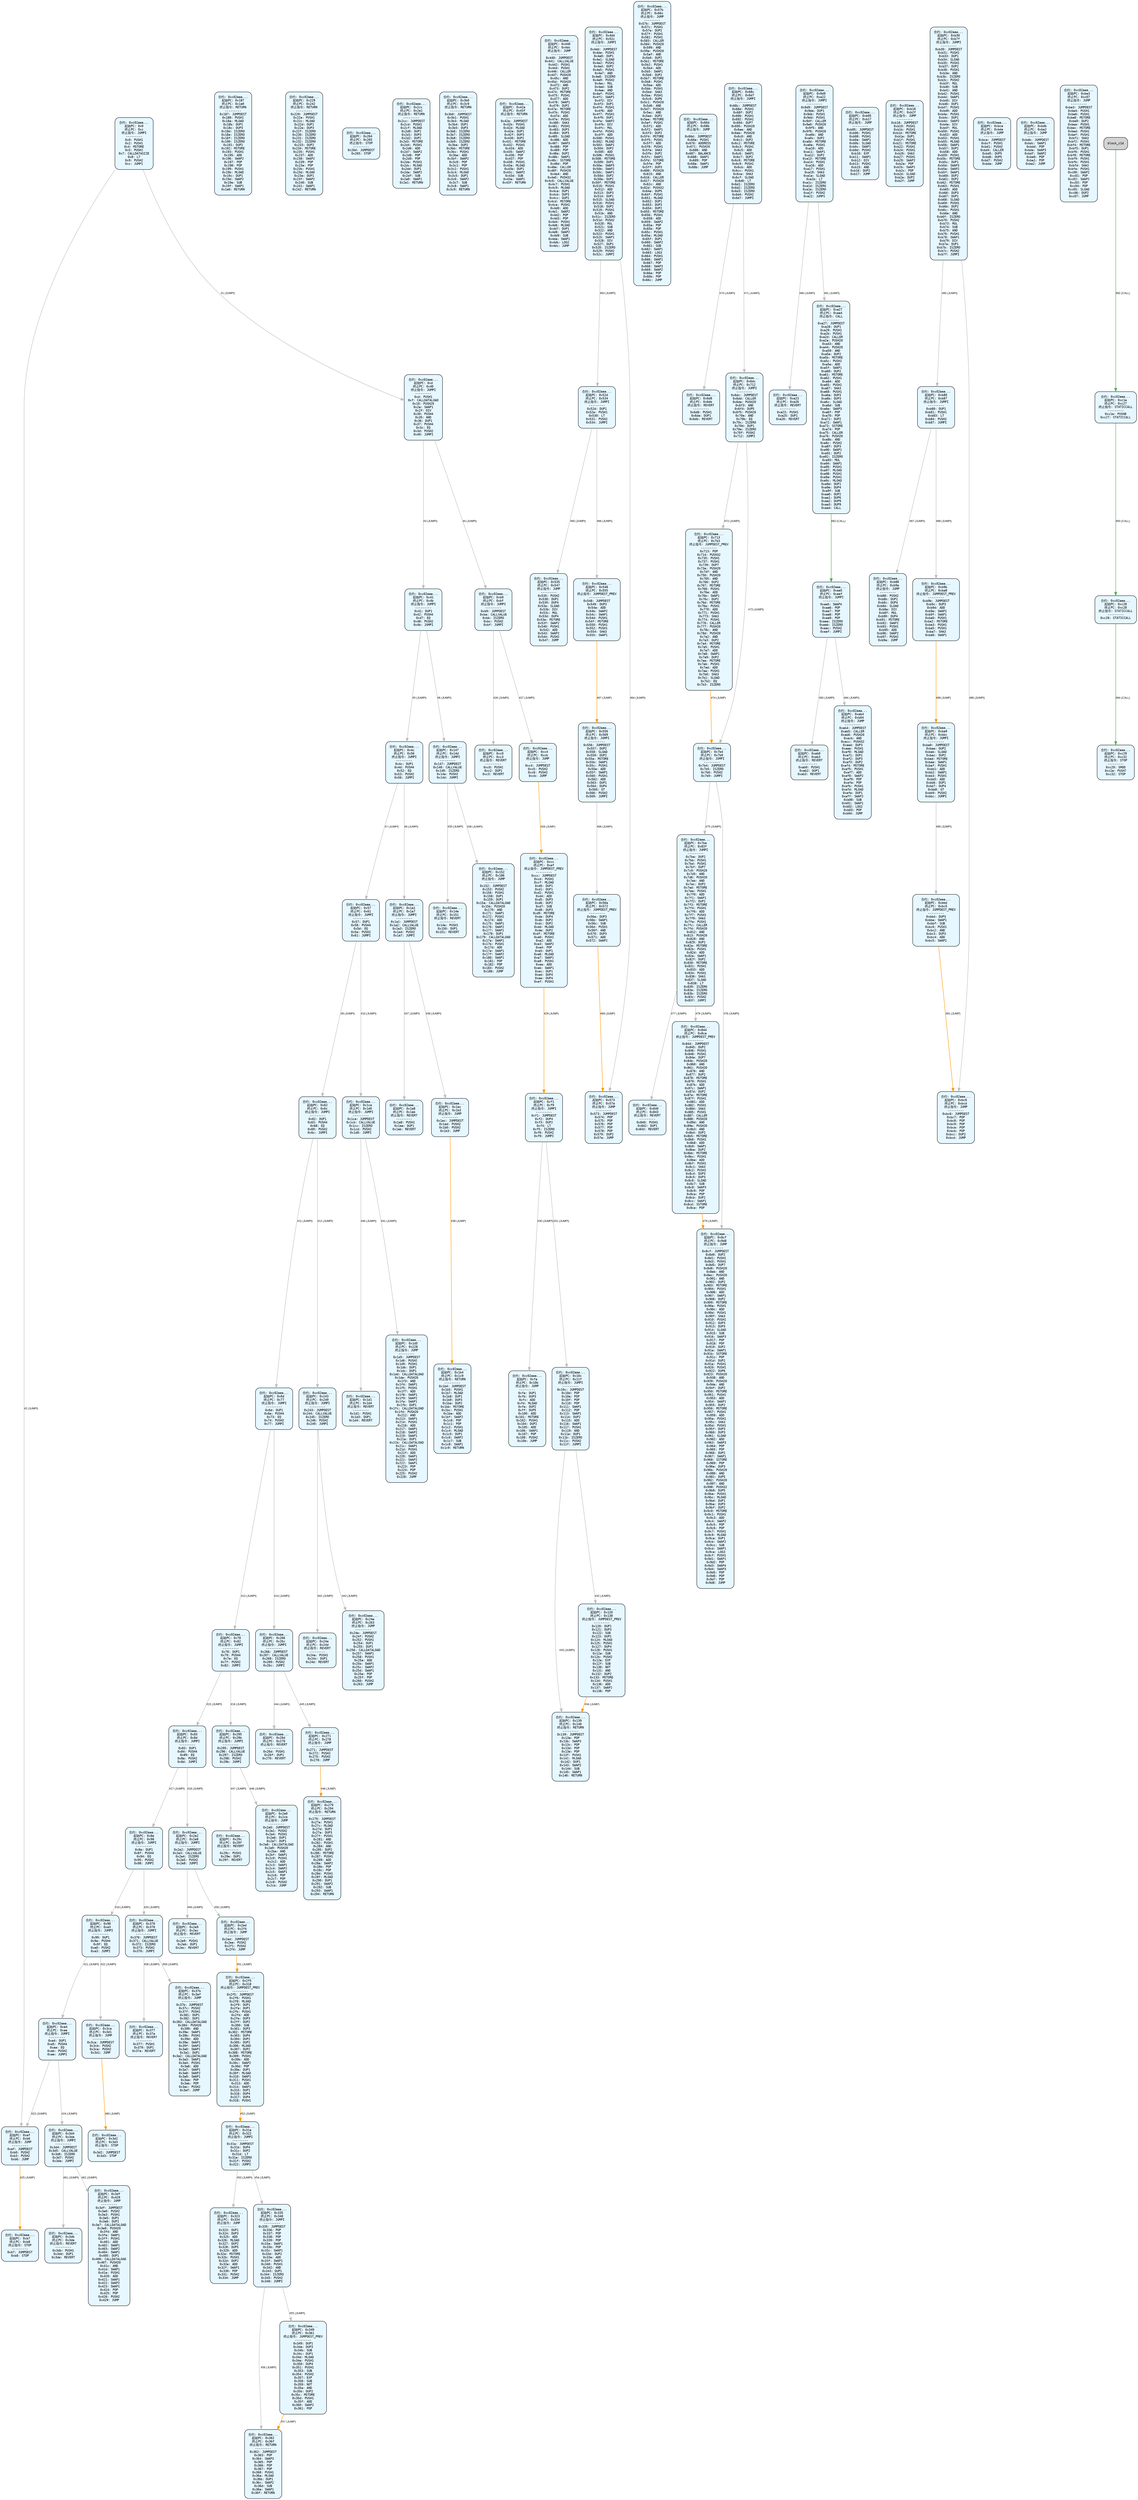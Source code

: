 digraph Static_Complete_CFG {
    rankdir=TB;
    node [shape=box, style="filled, rounded", fontname="Monospace", fontsize=9, margin=0.15];
    edge [fontname="Arial", fontsize=8, penwidth=1.2];
    "block_0" [label="合约: 0xc02aaa...
起始PC: 0x0
终止PC: 0xc
终止指令: JUMPI
---------
0x0: PUSH1
0x2: PUSH1
0x4: MSTORE
0x5: PUSH1
0x7: CALLDATASIZE
0x8: LT
0x9: PUSH2
0xc: JUMPI", fillcolor="#e6f7ff"];
    "block_d" [label="合约: 0xc02aaa...
起始PC: 0xd
终止PC: 0x40
终止指令: JUMPI
---------
0xd: PUSH1
0xf: CALLDATALOAD
0x10: PUSH29
0x2e: SWAP1
0x2f: DIV
0x30: PUSH4
0x35: AND
0x36: DUP1
0x37: PUSH4
0x3c: EQ
0x3d: PUSH2
0x40: JUMPI", fillcolor="#e6f7ff"];
    "block_41" [label="合约: 0xc02aaa...
起始PC: 0x41
终止PC: 0x4b
终止指令: JUMPI
---------
0x41: DUP1
0x42: PUSH4
0x47: EQ
0x48: PUSH2
0x4b: JUMPI", fillcolor="#e6f7ff"];
    "block_4c" [label="合约: 0xc02aaa...
起始PC: 0x4c
终止PC: 0x56
终止指令: JUMPI
---------
0x4c: DUP1
0x4d: PUSH4
0x52: EQ
0x53: PUSH2
0x56: JUMPI", fillcolor="#e6f7ff"];
    "block_57" [label="合约: 0xc02aaa...
起始PC: 0x57
终止PC: 0x61
终止指令: JUMPI
---------
0x57: DUP1
0x58: PUSH4
0x5d: EQ
0x5e: PUSH2
0x61: JUMPI", fillcolor="#e6f7ff"];
    "block_62" [label="合约: 0xc02aaa...
起始PC: 0x62
终止PC: 0x6c
终止指令: JUMPI
---------
0x62: DUP1
0x63: PUSH4
0x68: EQ
0x69: PUSH2
0x6c: JUMPI", fillcolor="#e6f7ff"];
    "block_6d" [label="合约: 0xc02aaa...
起始PC: 0x6d
终止PC: 0x77
终止指令: JUMPI
---------
0x6d: DUP1
0x6e: PUSH4
0x73: EQ
0x74: PUSH2
0x77: JUMPI", fillcolor="#e6f7ff"];
    "block_78" [label="合约: 0xc02aaa...
起始PC: 0x78
终止PC: 0x82
终止指令: JUMPI
---------
0x78: DUP1
0x79: PUSH4
0x7e: EQ
0x7f: PUSH2
0x82: JUMPI", fillcolor="#e6f7ff"];
    "block_83" [label="合约: 0xc02aaa...
起始PC: 0x83
终止PC: 0x8d
终止指令: JUMPI
---------
0x83: DUP1
0x84: PUSH4
0x89: EQ
0x8a: PUSH2
0x8d: JUMPI", fillcolor="#e6f7ff"];
    "block_8e" [label="合约: 0xc02aaa...
起始PC: 0x8e
终止PC: 0x98
终止指令: JUMPI
---------
0x8e: DUP1
0x8f: PUSH4
0x94: EQ
0x95: PUSH2
0x98: JUMPI", fillcolor="#e6f7ff"];
    "block_99" [label="合约: 0xc02aaa...
起始PC: 0x99
终止PC: 0xa3
终止指令: JUMPI
---------
0x99: DUP1
0x9a: PUSH4
0x9f: EQ
0xa0: PUSH2
0xa3: JUMPI", fillcolor="#e6f7ff"];
    "block_a4" [label="合约: 0xc02aaa...
起始PC: 0xa4
终止PC: 0xae
终止指令: JUMPI
---------
0xa4: DUP1
0xa5: PUSH4
0xaa: EQ
0xab: PUSH2
0xae: JUMPI", fillcolor="#e6f7ff"];
    "block_af" [label="合约: 0xc02aaa...
起始PC: 0xaf
终止PC: 0xb6
终止指令: JUMP
---------
0xaf: JUMPDEST
0xb0: PUSH2
0xb3: PUSH2
0xb6: JUMP", fillcolor="#e6f7ff"];
    "block_b7" [label="合约: 0xc02aaa...
起始PC: 0xb7
终止PC: 0xb8
终止指令: STOP
---------
0xb7: JUMPDEST
0xb8: STOP", fillcolor="#e6f7ff"];
    "block_b9" [label="合约: 0xc02aaa...
起始PC: 0xb9
终止PC: 0xbf
终止指令: JUMPI
---------
0xb9: JUMPDEST
0xba: CALLVALUE
0xbb: ISZERO
0xbc: PUSH2
0xbf: JUMPI", fillcolor="#e6f7ff"];
    "block_c0" [label="合约: 0xc02aaa...
起始PC: 0xc0
终止PC: 0xc3
终止指令: REVERT
---------
0xc0: PUSH1
0xc2: DUP1
0xc3: REVERT", fillcolor="#e6f7ff"];
    "block_c4" [label="合约: 0xc02aaa...
起始PC: 0xc4
终止PC: 0xcb
终止指令: JUMP
---------
0xc4: JUMPDEST
0xc5: PUSH2
0xc8: PUSH2
0xcb: JUMP", fillcolor="#e6f7ff"];
    "block_cc" [label="合约: 0xc02aaa...
起始PC: 0xcc
终止PC: 0xef
终止指令: JUMPDEST_PREV
---------
0xcc: JUMPDEST
0xcd: PUSH1
0xcf: MLOAD
0xd0: DUP1
0xd1: DUP1
0xd2: PUSH1
0xd4: ADD
0xd5: DUP3
0xd6: DUP2
0xd7: SUB
0xd8: DUP3
0xd9: MSTORE
0xda: DUP4
0xdb: DUP2
0xdc: DUP2
0xdd: MLOAD
0xde: DUP2
0xdf: MSTORE
0xe0: PUSH1
0xe2: ADD
0xe3: SWAP2
0xe4: POP
0xe5: DUP1
0xe6: MLOAD
0xe7: SWAP1
0xe8: PUSH1
0xea: ADD
0xeb: SWAP1
0xec: DUP1
0xed: DUP4
0xee: DUP4
0xef: PUSH1", fillcolor="#e6f7ff"];
    "block_f1" [label="合约: 0xc02aaa...
起始PC: 0xf1
终止PC: 0xf9
终止指令: JUMPI
---------
0xf1: JUMPDEST
0xf2: DUP4
0xf3: DUP2
0xf4: LT
0xf5: ISZERO
0xf6: PUSH2
0xf9: JUMPI", fillcolor="#e6f7ff"];
    "block_fa" [label="合约: 0xc02aaa...
起始PC: 0xfa
终止PC: 0x10b
终止指令: JUMP
---------
0xfa: DUP1
0xfb: DUP3
0xfc: ADD
0xfd: MLOAD
0xfe: DUP2
0xff: DUP5
0x100: ADD
0x101: MSTORE
0x102: PUSH1
0x104: DUP2
0x105: ADD
0x106: SWAP1
0x107: POP
0x108: PUSH2
0x10b: JUMP", fillcolor="#e6f7ff"];
    "block_10c" [label="合约: 0xc02aaa...
起始PC: 0x10c
终止PC: 0x11f
终止指令: JUMPI
---------
0x10c: JUMPDEST
0x10d: POP
0x10e: POP
0x10f: POP
0x110: POP
0x111: SWAP1
0x112: POP
0x113: SWAP1
0x114: DUP2
0x115: ADD
0x116: SWAP1
0x117: PUSH1
0x119: AND
0x11a: DUP1
0x11b: ISZERO
0x11c: PUSH2
0x11f: JUMPI", fillcolor="#e6f7ff"];
    "block_120" [label="合约: 0xc02aaa...
起始PC: 0x120
终止PC: 0x138
终止指令: JUMPDEST_PREV
---------
0x120: DUP1
0x121: DUP3
0x122: SUB
0x123: DUP1
0x124: MLOAD
0x125: PUSH1
0x127: DUP4
0x128: PUSH1
0x12a: SUB
0x12b: PUSH2
0x12e: EXP
0x12f: SUB
0x130: NOT
0x131: AND
0x132: DUP2
0x133: MSTORE
0x134: PUSH1
0x136: ADD
0x137: SWAP2
0x138: POP", fillcolor="#e6f7ff"];
    "block_139" [label="合约: 0xc02aaa...
起始PC: 0x139
终止PC: 0x146
终止指令: RETURN
---------
0x139: JUMPDEST
0x13a: POP
0x13b: SWAP3
0x13c: POP
0x13d: POP
0x13e: POP
0x13f: PUSH1
0x141: MLOAD
0x142: DUP1
0x143: SWAP2
0x144: SUB
0x145: SWAP1
0x146: RETURN", fillcolor="#e6f7ff"];
    "block_147" [label="合约: 0xc02aaa...
起始PC: 0x147
终止PC: 0x14d
终止指令: JUMPI
---------
0x147: JUMPDEST
0x148: CALLVALUE
0x149: ISZERO
0x14a: PUSH2
0x14d: JUMPI", fillcolor="#e6f7ff"];
    "block_14e" [label="合约: 0xc02aaa...
起始PC: 0x14e
终止PC: 0x151
终止指令: REVERT
---------
0x14e: PUSH1
0x150: DUP1
0x151: REVERT", fillcolor="#e6f7ff"];
    "block_152" [label="合约: 0xc02aaa...
起始PC: 0x152
终止PC: 0x186
终止指令: JUMP
---------
0x152: JUMPDEST
0x153: PUSH2
0x156: PUSH1
0x158: DUP1
0x159: DUP1
0x15a: CALLDATALOAD
0x15b: PUSH20
0x170: AND
0x171: SWAP1
0x172: PUSH1
0x174: ADD
0x175: SWAP1
0x176: SWAP2
0x177: SWAP1
0x178: DUP1
0x179: CALLDATALOAD
0x17a: SWAP1
0x17b: PUSH1
0x17d: ADD
0x17e: SWAP1
0x17f: SWAP2
0x180: SWAP1
0x181: POP
0x182: POP
0x183: PUSH2
0x186: JUMP", fillcolor="#e6f7ff"];
    "block_187" [label="合约: 0xc02aaa...
起始PC: 0x187
终止PC: 0x1a0
终止指令: RETURN
---------
0x187: JUMPDEST
0x188: PUSH1
0x18a: MLOAD
0x18b: DUP1
0x18c: DUP3
0x18d: ISZERO
0x18e: ISZERO
0x18f: ISZERO
0x190: ISZERO
0x191: DUP2
0x192: MSTORE
0x193: PUSH1
0x195: ADD
0x196: SWAP2
0x197: POP
0x198: POP
0x199: PUSH1
0x19b: MLOAD
0x19c: DUP1
0x19d: SWAP2
0x19e: SUB
0x19f: SWAP1
0x1a0: RETURN", fillcolor="#e6f7ff"];
    "block_1a1" [label="合约: 0xc02aaa...
起始PC: 0x1a1
终止PC: 0x1a7
终止指令: JUMPI
---------
0x1a1: JUMPDEST
0x1a2: CALLVALUE
0x1a3: ISZERO
0x1a4: PUSH2
0x1a7: JUMPI", fillcolor="#e6f7ff"];
    "block_1a8" [label="合约: 0xc02aaa...
起始PC: 0x1a8
终止PC: 0x1ab
终止指令: REVERT
---------
0x1a8: PUSH1
0x1aa: DUP1
0x1ab: REVERT", fillcolor="#e6f7ff"];
    "block_1ac" [label="合约: 0xc02aaa...
起始PC: 0x1ac
终止PC: 0x1b3
终止指令: JUMP
---------
0x1ac: JUMPDEST
0x1ad: PUSH2
0x1b0: PUSH2
0x1b3: JUMP", fillcolor="#e6f7ff"];
    "block_1b4" [label="合约: 0xc02aaa...
起始PC: 0x1b4
终止PC: 0x1c9
终止指令: RETURN
---------
0x1b4: JUMPDEST
0x1b5: PUSH1
0x1b7: MLOAD
0x1b8: DUP1
0x1b9: DUP3
0x1ba: DUP2
0x1bb: MSTORE
0x1bc: PUSH1
0x1be: ADD
0x1bf: SWAP2
0x1c0: POP
0x1c1: POP
0x1c2: PUSH1
0x1c4: MLOAD
0x1c5: DUP1
0x1c6: SWAP2
0x1c7: SUB
0x1c8: SWAP1
0x1c9: RETURN", fillcolor="#e6f7ff"];
    "block_1ca" [label="合约: 0xc02aaa...
起始PC: 0x1ca
终止PC: 0x1d0
终止指令: JUMPI
---------
0x1ca: JUMPDEST
0x1cb: CALLVALUE
0x1cc: ISZERO
0x1cd: PUSH2
0x1d0: JUMPI", fillcolor="#e6f7ff"];
    "block_1d1" [label="合约: 0xc02aaa...
起始PC: 0x1d1
终止PC: 0x1d4
终止指令: REVERT
---------
0x1d1: PUSH1
0x1d3: DUP1
0x1d4: REVERT", fillcolor="#e6f7ff"];
    "block_1d5" [label="合约: 0xc02aaa...
起始PC: 0x1d5
终止PC: 0x228
终止指令: JUMP
---------
0x1d5: JUMPDEST
0x1d6: PUSH2
0x1d9: PUSH1
0x1db: DUP1
0x1dc: DUP1
0x1dd: CALLDATALOAD
0x1de: PUSH20
0x1f3: AND
0x1f4: SWAP1
0x1f5: PUSH1
0x1f7: ADD
0x1f8: SWAP1
0x1f9: SWAP2
0x1fa: SWAP1
0x1fb: DUP1
0x1fc: CALLDATALOAD
0x1fd: PUSH20
0x212: AND
0x213: SWAP1
0x214: PUSH1
0x216: ADD
0x217: SWAP1
0x218: SWAP2
0x219: SWAP1
0x21a: DUP1
0x21b: CALLDATALOAD
0x21c: SWAP1
0x21d: PUSH1
0x21f: ADD
0x220: SWAP1
0x221: SWAP2
0x222: SWAP1
0x223: POP
0x224: POP
0x225: PUSH2
0x228: JUMP", fillcolor="#e6f7ff"];
    "block_229" [label="合约: 0xc02aaa...
起始PC: 0x229
终止PC: 0x242
终止指令: RETURN
---------
0x229: JUMPDEST
0x22a: PUSH1
0x22c: MLOAD
0x22d: DUP1
0x22e: DUP3
0x22f: ISZERO
0x230: ISZERO
0x231: ISZERO
0x232: ISZERO
0x233: DUP2
0x234: MSTORE
0x235: PUSH1
0x237: ADD
0x238: SWAP2
0x239: POP
0x23a: POP
0x23b: PUSH1
0x23d: MLOAD
0x23e: DUP1
0x23f: SWAP2
0x240: SUB
0x241: SWAP1
0x242: RETURN", fillcolor="#e6f7ff"];
    "block_243" [label="合约: 0xc02aaa...
起始PC: 0x243
终止PC: 0x249
终止指令: JUMPI
---------
0x243: JUMPDEST
0x244: CALLVALUE
0x245: ISZERO
0x246: PUSH2
0x249: JUMPI", fillcolor="#e6f7ff"];
    "block_24a" [label="合约: 0xc02aaa...
起始PC: 0x24a
终止PC: 0x24d
终止指令: REVERT
---------
0x24a: PUSH1
0x24c: DUP1
0x24d: REVERT", fillcolor="#e6f7ff"];
    "block_24e" [label="合约: 0xc02aaa...
起始PC: 0x24e
终止PC: 0x263
终止指令: JUMP
---------
0x24e: JUMPDEST
0x24f: PUSH2
0x252: PUSH1
0x254: DUP1
0x255: DUP1
0x256: CALLDATALOAD
0x257: SWAP1
0x258: PUSH1
0x25a: ADD
0x25b: SWAP1
0x25c: SWAP2
0x25d: SWAP1
0x25e: POP
0x25f: POP
0x260: PUSH2
0x263: JUMP", fillcolor="#e6f7ff"];
    "block_264" [label="合约: 0xc02aaa...
起始PC: 0x264
终止PC: 0x265
终止指令: STOP
---------
0x264: JUMPDEST
0x265: STOP", fillcolor="#e6f7ff"];
    "block_266" [label="合约: 0xc02aaa...
起始PC: 0x266
终止PC: 0x26c
终止指令: JUMPI
---------
0x266: JUMPDEST
0x267: CALLVALUE
0x268: ISZERO
0x269: PUSH2
0x26c: JUMPI", fillcolor="#e6f7ff"];
    "block_26d" [label="合约: 0xc02aaa...
起始PC: 0x26d
终止PC: 0x270
终止指令: REVERT
---------
0x26d: PUSH1
0x26f: DUP1
0x270: REVERT", fillcolor="#e6f7ff"];
    "block_271" [label="合约: 0xc02aaa...
起始PC: 0x271
终止PC: 0x278
终止指令: JUMP
---------
0x271: JUMPDEST
0x272: PUSH2
0x275: PUSH2
0x278: JUMP", fillcolor="#e6f7ff"];
    "block_279" [label="合约: 0xc02aaa...
起始PC: 0x279
终止PC: 0x294
终止指令: RETURN
---------
0x279: JUMPDEST
0x27a: PUSH1
0x27c: MLOAD
0x27d: DUP1
0x27e: DUP3
0x27f: PUSH1
0x281: AND
0x282: PUSH1
0x284: AND
0x285: DUP2
0x286: MSTORE
0x287: PUSH1
0x289: ADD
0x28a: SWAP2
0x28b: POP
0x28c: POP
0x28d: PUSH1
0x28f: MLOAD
0x290: DUP1
0x291: SWAP2
0x292: SUB
0x293: SWAP1
0x294: RETURN", fillcolor="#e6f7ff"];
    "block_295" [label="合约: 0xc02aaa...
起始PC: 0x295
终止PC: 0x29b
终止指令: JUMPI
---------
0x295: JUMPDEST
0x296: CALLVALUE
0x297: ISZERO
0x298: PUSH2
0x29b: JUMPI", fillcolor="#e6f7ff"];
    "block_29c" [label="合约: 0xc02aaa...
起始PC: 0x29c
终止PC: 0x29f
终止指令: REVERT
---------
0x29c: PUSH1
0x29e: DUP1
0x29f: REVERT", fillcolor="#e6f7ff"];
    "block_2a0" [label="合约: 0xc02aaa...
起始PC: 0x2a0
终止PC: 0x2cb
终止指令: JUMP
---------
0x2a0: JUMPDEST
0x2a1: PUSH2
0x2a4: PUSH1
0x2a6: DUP1
0x2a7: DUP1
0x2a8: CALLDATALOAD
0x2a9: PUSH20
0x2be: AND
0x2bf: SWAP1
0x2c0: PUSH1
0x2c2: ADD
0x2c3: SWAP1
0x2c4: SWAP2
0x2c5: SWAP1
0x2c6: POP
0x2c7: POP
0x2c8: PUSH2
0x2cb: JUMP", fillcolor="#e6f7ff"];
    "block_2cc" [label="合约: 0xc02aaa...
起始PC: 0x2cc
终止PC: 0x2e1
终止指令: RETURN
---------
0x2cc: JUMPDEST
0x2cd: PUSH1
0x2cf: MLOAD
0x2d0: DUP1
0x2d1: DUP3
0x2d2: DUP2
0x2d3: MSTORE
0x2d4: PUSH1
0x2d6: ADD
0x2d7: SWAP2
0x2d8: POP
0x2d9: POP
0x2da: PUSH1
0x2dc: MLOAD
0x2dd: DUP1
0x2de: SWAP2
0x2df: SUB
0x2e0: SWAP1
0x2e1: RETURN", fillcolor="#e6f7ff"];
    "block_2e2" [label="合约: 0xc02aaa...
起始PC: 0x2e2
终止PC: 0x2e8
终止指令: JUMPI
---------
0x2e2: JUMPDEST
0x2e3: CALLVALUE
0x2e4: ISZERO
0x2e5: PUSH2
0x2e8: JUMPI", fillcolor="#e6f7ff"];
    "block_2e9" [label="合约: 0xc02aaa...
起始PC: 0x2e9
终止PC: 0x2ec
终止指令: REVERT
---------
0x2e9: PUSH1
0x2eb: DUP1
0x2ec: REVERT", fillcolor="#e6f7ff"];
    "block_2ed" [label="合约: 0xc02aaa...
起始PC: 0x2ed
终止PC: 0x2f4
终止指令: JUMP
---------
0x2ed: JUMPDEST
0x2ee: PUSH2
0x2f1: PUSH2
0x2f4: JUMP", fillcolor="#e6f7ff"];
    "block_2f5" [label="合约: 0xc02aaa...
起始PC: 0x2f5
终止PC: 0x318
终止指令: JUMPDEST_PREV
---------
0x2f5: JUMPDEST
0x2f6: PUSH1
0x2f8: MLOAD
0x2f9: DUP1
0x2fa: DUP1
0x2fb: PUSH1
0x2fd: ADD
0x2fe: DUP3
0x2ff: DUP2
0x300: SUB
0x301: DUP3
0x302: MSTORE
0x303: DUP4
0x304: DUP2
0x305: DUP2
0x306: MLOAD
0x307: DUP2
0x308: MSTORE
0x309: PUSH1
0x30b: ADD
0x30c: SWAP2
0x30d: POP
0x30e: DUP1
0x30f: MLOAD
0x310: SWAP1
0x311: PUSH1
0x313: ADD
0x314: SWAP1
0x315: DUP1
0x316: DUP4
0x317: DUP4
0x318: PUSH1", fillcolor="#e6f7ff"];
    "block_31a" [label="合约: 0xc02aaa...
起始PC: 0x31a
终止PC: 0x322
终止指令: JUMPI
---------
0x31a: JUMPDEST
0x31b: DUP4
0x31c: DUP2
0x31d: LT
0x31e: ISZERO
0x31f: PUSH2
0x322: JUMPI", fillcolor="#e6f7ff"];
    "block_323" [label="合约: 0xc02aaa...
起始PC: 0x323
终止PC: 0x334
终止指令: JUMP
---------
0x323: DUP1
0x324: DUP3
0x325: ADD
0x326: MLOAD
0x327: DUP2
0x328: DUP5
0x329: ADD
0x32a: MSTORE
0x32b: PUSH1
0x32d: DUP2
0x32e: ADD
0x32f: SWAP1
0x330: POP
0x331: PUSH2
0x334: JUMP", fillcolor="#e6f7ff"];
    "block_335" [label="合约: 0xc02aaa...
起始PC: 0x335
终止PC: 0x348
终止指令: JUMPI
---------
0x335: JUMPDEST
0x336: POP
0x337: POP
0x338: POP
0x339: POP
0x33a: SWAP1
0x33b: POP
0x33c: SWAP1
0x33d: DUP2
0x33e: ADD
0x33f: SWAP1
0x340: PUSH1
0x342: AND
0x343: DUP1
0x344: ISZERO
0x345: PUSH2
0x348: JUMPI", fillcolor="#e6f7ff"];
    "block_349" [label="合约: 0xc02aaa...
起始PC: 0x349
终止PC: 0x361
终止指令: JUMPDEST_PREV
---------
0x349: DUP1
0x34a: DUP3
0x34b: SUB
0x34c: DUP1
0x34d: MLOAD
0x34e: PUSH1
0x350: DUP4
0x351: PUSH1
0x353: SUB
0x354: PUSH2
0x357: EXP
0x358: SUB
0x359: NOT
0x35a: AND
0x35b: DUP2
0x35c: MSTORE
0x35d: PUSH1
0x35f: ADD
0x360: SWAP2
0x361: POP", fillcolor="#e6f7ff"];
    "block_362" [label="合约: 0xc02aaa...
起始PC: 0x362
终止PC: 0x36f
终止指令: RETURN
---------
0x362: JUMPDEST
0x363: POP
0x364: SWAP3
0x365: POP
0x366: POP
0x367: POP
0x368: PUSH1
0x36a: MLOAD
0x36b: DUP1
0x36c: SWAP2
0x36d: SUB
0x36e: SWAP1
0x36f: RETURN", fillcolor="#e6f7ff"];
    "block_370" [label="合约: 0xc02aaa...
起始PC: 0x370
终止PC: 0x376
终止指令: JUMPI
---------
0x370: JUMPDEST
0x371: CALLVALUE
0x372: ISZERO
0x373: PUSH2
0x376: JUMPI", fillcolor="#e6f7ff"];
    "block_377" [label="合约: 0xc02aaa...
起始PC: 0x377
终止PC: 0x37a
终止指令: REVERT
---------
0x377: PUSH1
0x379: DUP1
0x37a: REVERT", fillcolor="#e6f7ff"];
    "block_37b" [label="合约: 0xc02aaa...
起始PC: 0x37b
终止PC: 0x3af
终止指令: JUMP
---------
0x37b: JUMPDEST
0x37c: PUSH2
0x37f: PUSH1
0x381: DUP1
0x382: DUP1
0x383: CALLDATALOAD
0x384: PUSH20
0x399: AND
0x39a: SWAP1
0x39b: PUSH1
0x39d: ADD
0x39e: SWAP1
0x39f: SWAP2
0x3a0: SWAP1
0x3a1: DUP1
0x3a2: CALLDATALOAD
0x3a3: SWAP1
0x3a4: PUSH1
0x3a6: ADD
0x3a7: SWAP1
0x3a8: SWAP2
0x3a9: SWAP1
0x3aa: POP
0x3ab: POP
0x3ac: PUSH2
0x3af: JUMP", fillcolor="#e6f7ff"];
    "block_3b0" [label="合约: 0xc02aaa...
起始PC: 0x3b0
终止PC: 0x3c9
终止指令: RETURN
---------
0x3b0: JUMPDEST
0x3b1: PUSH1
0x3b3: MLOAD
0x3b4: DUP1
0x3b5: DUP3
0x3b6: ISZERO
0x3b7: ISZERO
0x3b8: ISZERO
0x3b9: ISZERO
0x3ba: DUP2
0x3bb: MSTORE
0x3bc: PUSH1
0x3be: ADD
0x3bf: SWAP2
0x3c0: POP
0x3c1: POP
0x3c2: PUSH1
0x3c4: MLOAD
0x3c5: DUP1
0x3c6: SWAP2
0x3c7: SUB
0x3c8: SWAP1
0x3c9: RETURN", fillcolor="#e6f7ff"];
    "block_3ca" [label="合约: 0xc02aaa...
起始PC: 0x3ca
终止PC: 0x3d1
终止指令: JUMP
---------
0x3ca: JUMPDEST
0x3cb: PUSH2
0x3ce: PUSH2
0x3d1: JUMP", fillcolor="#e6f7ff"];
    "block_3d2" [label="合约: 0xc02aaa...
起始PC: 0x3d2
终止PC: 0x3d3
终止指令: STOP
---------
0x3d2: JUMPDEST
0x3d3: STOP", fillcolor="#e6f7ff"];
    "block_3d4" [label="合约: 0xc02aaa...
起始PC: 0x3d4
终止PC: 0x3da
终止指令: JUMPI
---------
0x3d4: JUMPDEST
0x3d5: CALLVALUE
0x3d6: ISZERO
0x3d7: PUSH2
0x3da: JUMPI", fillcolor="#e6f7ff"];
    "block_3db" [label="合约: 0xc02aaa...
起始PC: 0x3db
终止PC: 0x3de
终止指令: REVERT
---------
0x3db: PUSH1
0x3dd: DUP1
0x3de: REVERT", fillcolor="#e6f7ff"];
    "block_3df" [label="合约: 0xc02aaa...
起始PC: 0x3df
终止PC: 0x429
终止指令: JUMP
---------
0x3df: JUMPDEST
0x3e0: PUSH2
0x3e3: PUSH1
0x3e5: DUP1
0x3e6: DUP1
0x3e7: CALLDATALOAD
0x3e8: PUSH20
0x3fd: AND
0x3fe: SWAP1
0x3ff: PUSH1
0x401: ADD
0x402: SWAP1
0x403: SWAP2
0x404: SWAP1
0x405: DUP1
0x406: CALLDATALOAD
0x407: PUSH20
0x41c: AND
0x41d: SWAP1
0x41e: PUSH1
0x420: ADD
0x421: SWAP1
0x422: SWAP2
0x423: SWAP1
0x424: POP
0x425: POP
0x426: PUSH2
0x429: JUMP", fillcolor="#e6f7ff"];
    "block_42a" [label="合约: 0xc02aaa...
起始PC: 0x42a
终止PC: 0x43f
终止指令: RETURN
---------
0x42a: JUMPDEST
0x42b: PUSH1
0x42d: MLOAD
0x42e: DUP1
0x42f: DUP3
0x430: DUP2
0x431: MSTORE
0x432: PUSH1
0x434: ADD
0x435: SWAP2
0x436: POP
0x437: POP
0x438: PUSH1
0x43a: MLOAD
0x43b: DUP1
0x43c: SWAP2
0x43d: SUB
0x43e: SWAP1
0x43f: RETURN", fillcolor="#e6f7ff"];
    "block_440" [label="合约: 0xc02aaa...
起始PC: 0x440
终止PC: 0x4dc
终止指令: JUMP
---------
0x440: JUMPDEST
0x441: CALLVALUE
0x442: PUSH1
0x444: PUSH1
0x446: CALLER
0x447: PUSH20
0x45c: AND
0x45d: PUSH20
0x472: AND
0x473: DUP2
0x474: MSTORE
0x475: PUSH1
0x477: ADD
0x478: SWAP1
0x479: DUP2
0x47a: MSTORE
0x47b: PUSH1
0x47d: ADD
0x47e: PUSH1
0x480: SHA3
0x481: PUSH1
0x483: DUP3
0x484: DUP3
0x485: SLOAD
0x486: ADD
0x487: SWAP3
0x488: POP
0x489: POP
0x48a: DUP2
0x48b: SWAP1
0x48c: SSTORE
0x48d: POP
0x48e: CALLER
0x48f: PUSH20
0x4a4: AND
0x4a5: PUSH32
0x4c6: CALLVALUE
0x4c7: PUSH1
0x4c9: MLOAD
0x4ca: DUP1
0x4cb: DUP3
0x4cc: DUP2
0x4cd: MSTORE
0x4ce: PUSH1
0x4d0: ADD
0x4d1: SWAP2
0x4d2: POP
0x4d3: POP
0x4d4: PUSH1
0x4d6: MLOAD
0x4d7: DUP1
0x4d8: SWAP2
0x4d9: SUB
0x4da: SWAP1
0x4db: LOG2
0x4dc: JUMP", fillcolor="#e6f7ff"];
    "block_4dd" [label="合约: 0xc02aaa...
起始PC: 0x4dd
终止PC: 0x52c
终止指令: JUMPI
---------
0x4dd: JUMPDEST
0x4de: PUSH1
0x4e0: DUP1
0x4e1: SLOAD
0x4e2: PUSH1
0x4e4: DUP2
0x4e5: PUSH1
0x4e7: AND
0x4e8: ISZERO
0x4e9: PUSH2
0x4ec: MUL
0x4ed: SUB
0x4ee: AND
0x4ef: PUSH1
0x4f1: SWAP1
0x4f2: DIV
0x4f3: DUP1
0x4f4: PUSH1
0x4f6: ADD
0x4f7: PUSH1
0x4f9: DUP1
0x4fa: SWAP2
0x4fb: DIV
0x4fc: MUL
0x4fd: PUSH1
0x4ff: ADD
0x500: PUSH1
0x502: MLOAD
0x503: SWAP1
0x504: DUP2
0x505: ADD
0x506: PUSH1
0x508: MSTORE
0x509: DUP1
0x50a: SWAP3
0x50b: SWAP2
0x50c: SWAP1
0x50d: DUP2
0x50e: DUP2
0x50f: MSTORE
0x510: PUSH1
0x512: ADD
0x513: DUP3
0x514: DUP1
0x515: SLOAD
0x516: PUSH1
0x518: DUP2
0x519: PUSH1
0x51b: AND
0x51c: ISZERO
0x51d: PUSH2
0x520: MUL
0x521: SUB
0x522: AND
0x523: PUSH1
0x525: SWAP1
0x526: DIV
0x527: DUP1
0x528: ISZERO
0x529: PUSH2
0x52c: JUMPI", fillcolor="#e6f7ff"];
    "block_52d" [label="合约: 0xc02aaa...
起始PC: 0x52d
终止PC: 0x534
终止指令: JUMPI
---------
0x52d: DUP1
0x52e: PUSH1
0x530: LT
0x531: PUSH2
0x534: JUMPI", fillcolor="#e6f7ff"];
    "block_535" [label="合约: 0xc02aaa...
起始PC: 0x535
终止PC: 0x547
终止指令: JUMP
---------
0x535: PUSH2
0x538: DUP1
0x539: DUP4
0x53a: SLOAD
0x53b: DIV
0x53c: MUL
0x53d: DUP4
0x53e: MSTORE
0x53f: SWAP2
0x540: PUSH1
0x542: ADD
0x543: SWAP2
0x544: PUSH2
0x547: JUMP", fillcolor="#e6f7ff"];
    "block_548" [label="合约: 0xc02aaa...
起始PC: 0x548
终止PC: 0x555
终止指令: JUMPDEST_PREV
---------
0x548: JUMPDEST
0x549: DUP3
0x54a: ADD
0x54b: SWAP2
0x54c: SWAP1
0x54d: PUSH1
0x54f: MSTORE
0x550: PUSH1
0x552: PUSH1
0x554: SHA3
0x555: SWAP1", fillcolor="#e6f7ff"];
    "block_556" [label="合约: 0xc02aaa...
起始PC: 0x556
终止PC: 0x569
终止指令: JUMPI
---------
0x556: JUMPDEST
0x557: DUP2
0x558: SLOAD
0x559: DUP2
0x55a: MSTORE
0x55b: SWAP1
0x55c: PUSH1
0x55e: ADD
0x55f: SWAP1
0x560: PUSH1
0x562: ADD
0x563: DUP1
0x564: DUP4
0x565: GT
0x566: PUSH2
0x569: JUMPI", fillcolor="#e6f7ff"];
    "block_56a" [label="合约: 0xc02aaa...
起始PC: 0x56a
终止PC: 0x572
终止指令: JUMPDEST_PREV
---------
0x56a: DUP3
0x56b: SWAP1
0x56c: SUB
0x56d: PUSH1
0x56f: AND
0x570: DUP3
0x571: ADD
0x572: SWAP2", fillcolor="#e6f7ff"];
    "block_573" [label="合约: 0xc02aaa...
起始PC: 0x573
终止PC: 0x57a
终止指令: JUMP
---------
0x573: JUMPDEST
0x574: POP
0x575: POP
0x576: POP
0x577: POP
0x578: POP
0x579: DUP2
0x57a: JUMP", fillcolor="#e6f7ff"];
    "block_57b" [label="合约: 0xc02aaa...
起始PC: 0x57b
终止PC: 0x66c
终止指令: JUMP
---------
0x57b: JUMPDEST
0x57c: PUSH1
0x57e: DUP2
0x57f: PUSH1
0x581: PUSH1
0x583: CALLER
0x584: PUSH20
0x599: AND
0x59a: PUSH20
0x5af: AND
0x5b0: DUP2
0x5b1: MSTORE
0x5b2: PUSH1
0x5b4: ADD
0x5b5: SWAP1
0x5b6: DUP2
0x5b7: MSTORE
0x5b8: PUSH1
0x5ba: ADD
0x5bb: PUSH1
0x5bd: SHA3
0x5be: PUSH1
0x5c0: DUP6
0x5c1: PUSH20
0x5d6: AND
0x5d7: PUSH20
0x5ec: AND
0x5ed: DUP2
0x5ee: MSTORE
0x5ef: PUSH1
0x5f1: ADD
0x5f2: SWAP1
0x5f3: DUP2
0x5f4: MSTORE
0x5f5: PUSH1
0x5f7: ADD
0x5f8: PUSH1
0x5fa: SHA3
0x5fb: DUP2
0x5fc: SWAP1
0x5fd: SSTORE
0x5fe: POP
0x5ff: DUP3
0x600: PUSH20
0x615: AND
0x616: CALLER
0x617: PUSH20
0x62c: AND
0x62d: PUSH32
0x64e: DUP5
0x64f: PUSH1
0x651: MLOAD
0x652: DUP1
0x653: DUP3
0x654: DUP2
0x655: MSTORE
0x656: PUSH1
0x658: ADD
0x659: SWAP2
0x65a: POP
0x65b: POP
0x65c: PUSH1
0x65e: MLOAD
0x65f: DUP1
0x660: SWAP2
0x661: SUB
0x662: SWAP1
0x663: LOG3
0x664: PUSH1
0x666: SWAP1
0x667: POP
0x668: SWAP3
0x669: SWAP2
0x66a: POP
0x66b: POP
0x66c: JUMP", fillcolor="#e6f7ff"];
    "block_66d" [label="合约: 0xc02aaa...
起始PC: 0x66d
终止PC: 0x68b
终止指令: JUMP
---------
0x66d: JUMPDEST
0x66e: PUSH1
0x670: ADDRESS
0x671: PUSH20
0x686: AND
0x687: BALANCE
0x688: SWAP1
0x689: POP
0x68a: SWAP1
0x68b: JUMP", fillcolor="#e6f7ff"];
    "block_68c" [label="合约: 0xc02aaa...
起始PC: 0x68c
终止PC: 0x6d7
终止指令: JUMPI
---------
0x68c: JUMPDEST
0x68d: PUSH1
0x68f: DUP2
0x690: PUSH1
0x692: PUSH1
0x694: DUP7
0x695: PUSH20
0x6aa: AND
0x6ab: PUSH20
0x6c0: AND
0x6c1: DUP2
0x6c2: MSTORE
0x6c3: PUSH1
0x6c5: ADD
0x6c6: SWAP1
0x6c7: DUP2
0x6c8: MSTORE
0x6c9: PUSH1
0x6cb: ADD
0x6cc: PUSH1
0x6ce: SHA3
0x6cf: SLOAD
0x6d0: LT
0x6d1: ISZERO
0x6d2: ISZERO
0x6d3: ISZERO
0x6d4: PUSH2
0x6d7: JUMPI", fillcolor="#e6f7ff"];
    "block_6d8" [label="合约: 0xc02aaa...
起始PC: 0x6d8
终止PC: 0x6db
终止指令: REVERT
---------
0x6d8: PUSH1
0x6da: DUP1
0x6db: REVERT", fillcolor="#e6f7ff"];
    "block_6dc" [label="合约: 0xc02aaa...
起始PC: 0x6dc
终止PC: 0x712
终止指令: JUMPI
---------
0x6dc: JUMPDEST
0x6dd: CALLER
0x6de: PUSH20
0x6f3: AND
0x6f4: DUP5
0x6f5: PUSH20
0x70a: AND
0x70b: EQ
0x70c: ISZERO
0x70d: DUP1
0x70e: ISZERO
0x70f: PUSH2
0x712: JUMPI", fillcolor="#e6f7ff"];
    "block_713" [label="合约: 0xc02aaa...
起始PC: 0x713
终止PC: 0x7b3
终止指令: JUMPDEST_PREV
---------
0x713: POP
0x714: PUSH32
0x735: PUSH1
0x737: PUSH1
0x739: DUP7
0x73a: PUSH20
0x74f: AND
0x750: PUSH20
0x765: AND
0x766: DUP2
0x767: MSTORE
0x768: PUSH1
0x76a: ADD
0x76b: SWAP1
0x76c: DUP2
0x76d: MSTORE
0x76e: PUSH1
0x770: ADD
0x771: PUSH1
0x773: SHA3
0x774: PUSH1
0x776: CALLER
0x777: PUSH20
0x78c: AND
0x78d: PUSH20
0x7a2: AND
0x7a3: DUP2
0x7a4: MSTORE
0x7a5: PUSH1
0x7a7: ADD
0x7a8: SWAP1
0x7a9: DUP2
0x7aa: MSTORE
0x7ab: PUSH1
0x7ad: ADD
0x7ae: PUSH1
0x7b0: SHA3
0x7b1: SLOAD
0x7b2: EQ
0x7b3: ISZERO", fillcolor="#e6f7ff"];
    "block_7b4" [label="合约: 0xc02aaa...
起始PC: 0x7b4
终止PC: 0x7b9
终止指令: JUMPI
---------
0x7b4: JUMPDEST
0x7b5: ISZERO
0x7b6: PUSH2
0x7b9: JUMPI", fillcolor="#e6f7ff"];
    "block_7ba" [label="合约: 0xc02aaa...
起始PC: 0x7ba
终止PC: 0x83f
终止指令: JUMPI
---------
0x7ba: DUP2
0x7bb: PUSH1
0x7bd: PUSH1
0x7bf: DUP7
0x7c0: PUSH20
0x7d5: AND
0x7d6: PUSH20
0x7eb: AND
0x7ec: DUP2
0x7ed: MSTORE
0x7ee: PUSH1
0x7f0: ADD
0x7f1: SWAP1
0x7f2: DUP2
0x7f3: MSTORE
0x7f4: PUSH1
0x7f6: ADD
0x7f7: PUSH1
0x7f9: SHA3
0x7fa: PUSH1
0x7fc: CALLER
0x7fd: PUSH20
0x812: AND
0x813: PUSH20
0x828: AND
0x829: DUP2
0x82a: MSTORE
0x82b: PUSH1
0x82d: ADD
0x82e: SWAP1
0x82f: DUP2
0x830: MSTORE
0x831: PUSH1
0x833: ADD
0x834: PUSH1
0x836: SHA3
0x837: SLOAD
0x838: LT
0x839: ISZERO
0x83a: ISZERO
0x83b: ISZERO
0x83c: PUSH2
0x83f: JUMPI", fillcolor="#e6f7ff"];
    "block_840" [label="合约: 0xc02aaa...
起始PC: 0x840
终止PC: 0x843
终止指令: REVERT
---------
0x840: PUSH1
0x842: DUP1
0x843: REVERT", fillcolor="#e6f7ff"];
    "block_844" [label="合约: 0xc02aaa...
起始PC: 0x844
终止PC: 0x8ce
终止指令: JUMPDEST_PREV
---------
0x844: JUMPDEST
0x845: DUP2
0x846: PUSH1
0x848: PUSH1
0x84a: DUP7
0x84b: PUSH20
0x860: AND
0x861: PUSH20
0x876: AND
0x877: DUP2
0x878: MSTORE
0x879: PUSH1
0x87b: ADD
0x87c: SWAP1
0x87d: DUP2
0x87e: MSTORE
0x87f: PUSH1
0x881: ADD
0x882: PUSH1
0x884: SHA3
0x885: PUSH1
0x887: CALLER
0x888: PUSH20
0x89d: AND
0x89e: PUSH20
0x8b3: AND
0x8b4: DUP2
0x8b5: MSTORE
0x8b6: PUSH1
0x8b8: ADD
0x8b9: SWAP1
0x8ba: DUP2
0x8bb: MSTORE
0x8bc: PUSH1
0x8be: ADD
0x8bf: PUSH1
0x8c1: SHA3
0x8c2: PUSH1
0x8c4: DUP3
0x8c5: DUP3
0x8c6: SLOAD
0x8c7: SUB
0x8c8: SWAP3
0x8c9: POP
0x8ca: POP
0x8cb: DUP2
0x8cc: SWAP1
0x8cd: SSTORE
0x8ce: POP", fillcolor="#e6f7ff"];
    "block_8cf" [label="合约: 0xc02aaa...
起始PC: 0x8cf
终止PC: 0x9d8
终止指令: JUMP
---------
0x8cf: JUMPDEST
0x8d0: DUP2
0x8d1: PUSH1
0x8d3: PUSH1
0x8d5: DUP7
0x8d6: PUSH20
0x8eb: AND
0x8ec: PUSH20
0x901: AND
0x902: DUP2
0x903: MSTORE
0x904: PUSH1
0x906: ADD
0x907: SWAP1
0x908: DUP2
0x909: MSTORE
0x90a: PUSH1
0x90c: ADD
0x90d: PUSH1
0x90f: SHA3
0x910: PUSH1
0x912: DUP3
0x913: DUP3
0x914: SLOAD
0x915: SUB
0x916: SWAP3
0x917: POP
0x918: POP
0x919: DUP2
0x91a: SWAP1
0x91b: SSTORE
0x91c: POP
0x91d: DUP2
0x91e: PUSH1
0x920: PUSH1
0x922: DUP6
0x923: PUSH20
0x938: AND
0x939: PUSH20
0x94e: AND
0x94f: DUP2
0x950: MSTORE
0x951: PUSH1
0x953: ADD
0x954: SWAP1
0x955: DUP2
0x956: MSTORE
0x957: PUSH1
0x959: ADD
0x95a: PUSH1
0x95c: SHA3
0x95d: PUSH1
0x95f: DUP3
0x960: DUP3
0x961: SLOAD
0x962: ADD
0x963: SWAP3
0x964: POP
0x965: POP
0x966: DUP2
0x967: SWAP1
0x968: SSTORE
0x969: POP
0x96a: DUP3
0x96b: PUSH20
0x980: AND
0x981: DUP5
0x982: PUSH20
0x997: AND
0x998: PUSH32
0x9b9: DUP5
0x9ba: PUSH1
0x9bc: MLOAD
0x9bd: DUP1
0x9be: DUP3
0x9bf: DUP2
0x9c0: MSTORE
0x9c1: PUSH1
0x9c3: ADD
0x9c4: SWAP2
0x9c5: POP
0x9c6: POP
0x9c7: PUSH1
0x9c9: MLOAD
0x9ca: DUP1
0x9cb: SWAP2
0x9cc: SUB
0x9cd: SWAP1
0x9ce: LOG3
0x9cf: PUSH1
0x9d1: SWAP1
0x9d2: POP
0x9d3: SWAP4
0x9d4: SWAP3
0x9d5: POP
0x9d6: POP
0x9d7: POP
0x9d8: JUMP", fillcolor="#e6f7ff"];
    "block_9d9" [label="合约: 0xc02aaa...
起始PC: 0x9d9
终止PC: 0xa22
终止指令: JUMPI
---------
0x9d9: JUMPDEST
0x9da: DUP1
0x9db: PUSH1
0x9dd: PUSH1
0x9df: CALLER
0x9e0: PUSH20
0x9f5: AND
0x9f6: PUSH20
0xa0b: AND
0xa0c: DUP2
0xa0d: MSTORE
0xa0e: PUSH1
0xa10: ADD
0xa11: SWAP1
0xa12: DUP2
0xa13: MSTORE
0xa14: PUSH1
0xa16: ADD
0xa17: PUSH1
0xa19: SHA3
0xa1a: SLOAD
0xa1b: LT
0xa1c: ISZERO
0xa1d: ISZERO
0xa1e: ISZERO
0xa1f: PUSH2
0xa22: JUMPI", fillcolor="#e6f7ff"];
    "block_a23" [label="合约: 0xc02aaa...
起始PC: 0xa23
终止PC: 0xa26
终止指令: REVERT
---------
0xa23: PUSH1
0xa25: DUP1
0xa26: REVERT", fillcolor="#e6f7ff"];
    "block_a27" [label="合约: 0xc02aaa...
起始PC: 0xa27
终止PC: 0xaa4
终止指令: CALL
---------
0xa27: JUMPDEST
0xa28: DUP1
0xa29: PUSH1
0xa2b: PUSH1
0xa2d: CALLER
0xa2e: PUSH20
0xa43: AND
0xa44: PUSH20
0xa59: AND
0xa5a: DUP2
0xa5b: MSTORE
0xa5c: PUSH1
0xa5e: ADD
0xa5f: SWAP1
0xa60: DUP2
0xa61: MSTORE
0xa62: PUSH1
0xa64: ADD
0xa65: PUSH1
0xa67: SHA3
0xa68: PUSH1
0xa6a: DUP3
0xa6b: DUP3
0xa6c: SLOAD
0xa6d: SUB
0xa6e: SWAP3
0xa6f: POP
0xa70: POP
0xa71: DUP2
0xa72: SWAP1
0xa73: SSTORE
0xa74: POP
0xa75: CALLER
0xa76: PUSH20
0xa8b: AND
0xa8c: PUSH2
0xa8f: DUP3
0xa90: SWAP1
0xa91: DUP2
0xa92: ISZERO
0xa93: MUL
0xa94: SWAP1
0xa95: PUSH1
0xa97: MLOAD
0xa98: PUSH1
0xa9a: PUSH1
0xa9c: MLOAD
0xa9d: DUP1
0xa9e: DUP4
0xa9f: SUB
0xaa0: DUP2
0xaa1: DUP6
0xaa2: DUP9
0xaa3: DUP9
0xaa4: CALL", fillcolor="#e6f7ff"];
    "block_aa5" [label="合约: 0xc02aaa...
起始PC: 0xaa5
终止PC: 0xaaf
终止指令: JUMPI
---------
0xaa5: SWAP4
0xaa6: POP
0xaa7: POP
0xaa8: POP
0xaa9: POP
0xaaa: ISZERO
0xaab: ISZERO
0xaac: PUSH2
0xaaf: JUMPI", fillcolor="#e6f7ff"];
    "block_ab0" [label="合约: 0xc02aaa...
起始PC: 0xab0
终止PC: 0xab3
终止指令: REVERT
---------
0xab0: PUSH1
0xab2: DUP1
0xab3: REVERT", fillcolor="#e6f7ff"];
    "block_ab4" [label="合约: 0xc02aaa...
起始PC: 0xab4
终止PC: 0xb04
终止指令: JUMP
---------
0xab4: JUMPDEST
0xab5: CALLER
0xab6: PUSH20
0xacb: AND
0xacc: PUSH32
0xaed: DUP3
0xaee: PUSH1
0xaf0: MLOAD
0xaf1: DUP1
0xaf2: DUP3
0xaf3: DUP2
0xaf4: MSTORE
0xaf5: PUSH1
0xaf7: ADD
0xaf8: SWAP2
0xaf9: POP
0xafa: POP
0xafb: PUSH1
0xafd: MLOAD
0xafe: DUP1
0xaff: SWAP2
0xb00: SUB
0xb01: SWAP1
0xb02: LOG2
0xb03: POP
0xb04: JUMP", fillcolor="#e6f7ff"];
    "block_b05" [label="合约: 0xc02aaa...
起始PC: 0xb05
终止PC: 0xb17
终止指令: JUMP
---------
0xb05: JUMPDEST
0xb06: PUSH1
0xb08: PUSH1
0xb0a: SWAP1
0xb0b: SLOAD
0xb0c: SWAP1
0xb0d: PUSH2
0xb10: EXP
0xb11: SWAP1
0xb12: DIV
0xb13: PUSH1
0xb15: AND
0xb16: DUP2
0xb17: JUMP", fillcolor="#e6f7ff"];
    "block_b18" [label="合约: 0xc02aaa...
起始PC: 0xb18
终止PC: 0xb2f
终止指令: JUMP
---------
0xb18: JUMPDEST
0xb19: PUSH1
0xb1b: PUSH1
0xb1d: MSTORE
0xb1e: DUP1
0xb1f: PUSH1
0xb21: MSTORE
0xb22: PUSH1
0xb24: PUSH1
0xb26: SHA3
0xb27: PUSH1
0xb29: SWAP2
0xb2a: POP
0xb2b: SWAP1
0xb2c: POP
0xb2d: SLOAD
0xb2e: DUP2
0xb2f: JUMP", fillcolor="#e6f7ff"];
    "block_b30" [label="合约: 0xc02aaa...
起始PC: 0xb30
终止PC: 0xb7f
终止指令: JUMPI
---------
0xb30: JUMPDEST
0xb31: PUSH1
0xb33: DUP1
0xb34: SLOAD
0xb35: PUSH1
0xb37: DUP2
0xb38: PUSH1
0xb3a: AND
0xb3b: ISZERO
0xb3c: PUSH2
0xb3f: MUL
0xb40: SUB
0xb41: AND
0xb42: PUSH1
0xb44: SWAP1
0xb45: DIV
0xb46: DUP1
0xb47: PUSH1
0xb49: ADD
0xb4a: PUSH1
0xb4c: DUP1
0xb4d: SWAP2
0xb4e: DIV
0xb4f: MUL
0xb50: PUSH1
0xb52: ADD
0xb53: PUSH1
0xb55: MLOAD
0xb56: SWAP1
0xb57: DUP2
0xb58: ADD
0xb59: PUSH1
0xb5b: MSTORE
0xb5c: DUP1
0xb5d: SWAP3
0xb5e: SWAP2
0xb5f: SWAP1
0xb60: DUP2
0xb61: DUP2
0xb62: MSTORE
0xb63: PUSH1
0xb65: ADD
0xb66: DUP3
0xb67: DUP1
0xb68: SLOAD
0xb69: PUSH1
0xb6b: DUP2
0xb6c: PUSH1
0xb6e: AND
0xb6f: ISZERO
0xb70: PUSH2
0xb73: MUL
0xb74: SUB
0xb75: AND
0xb76: PUSH1
0xb78: SWAP1
0xb79: DIV
0xb7a: DUP1
0xb7b: ISZERO
0xb7c: PUSH2
0xb7f: JUMPI", fillcolor="#e6f7ff"];
    "block_b80" [label="合约: 0xc02aaa...
起始PC: 0xb80
终止PC: 0xb87
终止指令: JUMPI
---------
0xb80: DUP1
0xb81: PUSH1
0xb83: LT
0xb84: PUSH2
0xb87: JUMPI", fillcolor="#e6f7ff"];
    "block_b88" [label="合约: 0xc02aaa...
起始PC: 0xb88
终止PC: 0xb9a
终止指令: JUMP
---------
0xb88: PUSH2
0xb8b: DUP1
0xb8c: DUP4
0xb8d: SLOAD
0xb8e: DIV
0xb8f: MUL
0xb90: DUP4
0xb91: MSTORE
0xb92: SWAP2
0xb93: PUSH1
0xb95: ADD
0xb96: SWAP2
0xb97: PUSH2
0xb9a: JUMP", fillcolor="#e6f7ff"];
    "block_b9b" [label="合约: 0xc02aaa...
起始PC: 0xb9b
终止PC: 0xba8
终止指令: JUMPDEST_PREV
---------
0xb9b: JUMPDEST
0xb9c: DUP3
0xb9d: ADD
0xb9e: SWAP2
0xb9f: SWAP1
0xba0: PUSH1
0xba2: MSTORE
0xba3: PUSH1
0xba5: PUSH1
0xba7: SHA3
0xba8: SWAP1", fillcolor="#e6f7ff"];
    "block_ba9" [label="合约: 0xc02aaa...
起始PC: 0xba9
终止PC: 0xbbc
终止指令: JUMPI
---------
0xba9: JUMPDEST
0xbaa: DUP2
0xbab: SLOAD
0xbac: DUP2
0xbad: MSTORE
0xbae: SWAP1
0xbaf: PUSH1
0xbb1: ADD
0xbb2: SWAP1
0xbb3: PUSH1
0xbb5: ADD
0xbb6: DUP1
0xbb7: DUP4
0xbb8: GT
0xbb9: PUSH2
0xbbc: JUMPI", fillcolor="#e6f7ff"];
    "block_bbd" [label="合约: 0xc02aaa...
起始PC: 0xbbd
终止PC: 0xbc5
终止指令: JUMPDEST_PREV
---------
0xbbd: DUP3
0xbbe: SWAP1
0xbbf: SUB
0xbc0: PUSH1
0xbc2: AND
0xbc3: DUP3
0xbc4: ADD
0xbc5: SWAP2", fillcolor="#e6f7ff"];
    "block_bc6" [label="合约: 0xc02aaa...
起始PC: 0xbc6
终止PC: 0xbcd
终止指令: JUMP
---------
0xbc6: JUMPDEST
0xbc7: POP
0xbc8: POP
0xbc9: POP
0xbca: POP
0xbcb: POP
0xbcc: DUP2
0xbcd: JUMP", fillcolor="#e6f7ff"];
    "block_bce" [label="合约: 0xc02aaa...
起始PC: 0xbce
终止PC: 0xbda
终止指令: JUMP
---------
0xbce: JUMPDEST
0xbcf: PUSH1
0xbd1: PUSH2
0xbd4: CALLER
0xbd5: DUP5
0xbd6: DUP5
0xbd7: PUSH2
0xbda: JUMP", fillcolor="#e6f7ff"];
    "block_bdb" [label="合约: 0xc02aaa...
起始PC: 0xbdb
终止PC: 0xbe2
终止指令: JUMP
---------
0xbdb: JUMPDEST
0xbdc: SWAP1
0xbdd: POP
0xbde: SWAP3
0xbdf: SWAP2
0xbe0: POP
0xbe1: POP
0xbe2: JUMP", fillcolor="#e6f7ff"];
    "block_be3" [label="合约: 0xc02aaa...
起始PC: 0xbe3
终止PC: 0xc07
终止指令: JUMP
---------
0xbe3: JUMPDEST
0xbe4: PUSH1
0xbe6: PUSH1
0xbe8: MSTORE
0xbe9: DUP2
0xbea: PUSH1
0xbec: MSTORE
0xbed: PUSH1
0xbef: PUSH1
0xbf1: SHA3
0xbf2: PUSH1
0xbf4: MSTORE
0xbf5: DUP1
0xbf6: PUSH1
0xbf8: MSTORE
0xbf9: PUSH1
0xbfb: PUSH1
0xbfd: SHA3
0xbfe: PUSH1
0xc00: SWAP2
0xc01: POP
0xc02: SWAP2
0xc03: POP
0xc04: POP
0xc05: SLOAD
0xc06: DUP2
0xc07: JUMP", fillcolor="#e6f7ff"];
    "block_c1e" [label="合约: 0xc02aaa...
起始PC: 0xc1e
终止PC: 0xc27
终止指令: STATICCALL
---------
0xc1e: PUSH8
0xc27: STATICCALL", fillcolor="#e6f7ff"];
    "block_c28" [label="合约: 0xc02aaa...
起始PC: 0xc28
终止PC: 0xc28
终止指令: STATICCALL
---------
0xc28: STATICCALL", fillcolor="#e6f7ff"];
    "block_c29" [label="合约: 0xc02aaa...
起始PC: 0xc29
终止PC: 0xc32
终止指令: STOP
---------
0xc29: SMOD
0xc2a: PUSH7
0xc32: STOP", fillcolor="#e6f7ff"];

    "block_0" -> "block_d" [label="#1 (JUMPI)", color="#bdbdbd"];
    "block_0" -> "block_af" [label="#2 (JUMPI)", color="#bdbdbd"];
    "block_d" -> "block_41" [label="#3 (JUMPI)", color="#bdbdbd"];
    "block_d" -> "block_b9" [label="#4 (JUMPI)", color="#bdbdbd"];
    "block_41" -> "block_4c" [label="#5 (JUMPI)", color="#bdbdbd"];
    "block_41" -> "block_147" [label="#6 (JUMPI)", color="#bdbdbd"];
    "block_4c" -> "block_57" [label="#7 (JUMPI)", color="#bdbdbd"];
    "block_4c" -> "block_1a1" [label="#8 (JUMPI)", color="#bdbdbd"];
    "block_57" -> "block_62" [label="#9 (JUMPI)", color="#bdbdbd"];
    "block_57" -> "block_1ca" [label="#10 (JUMPI)", color="#bdbdbd"];
    "block_62" -> "block_6d" [label="#11 (JUMPI)", color="#bdbdbd"];
    "block_62" -> "block_243" [label="#12 (JUMPI)", color="#bdbdbd"];
    "block_6d" -> "block_78" [label="#13 (JUMPI)", color="#bdbdbd"];
    "block_6d" -> "block_266" [label="#14 (JUMPI)", color="#bdbdbd"];
    "block_78" -> "block_83" [label="#15 (JUMPI)", color="#bdbdbd"];
    "block_78" -> "block_295" [label="#16 (JUMPI)", color="#bdbdbd"];
    "block_83" -> "block_8e" [label="#17 (JUMPI)", color="#bdbdbd"];
    "block_83" -> "block_2e2" [label="#18 (JUMPI)", color="#bdbdbd"];
    "block_8e" -> "block_99" [label="#19 (JUMPI)", color="#bdbdbd"];
    "block_8e" -> "block_370" [label="#20 (JUMPI)", color="#bdbdbd"];
    "block_99" -> "block_a4" [label="#21 (JUMPI)", color="#bdbdbd"];
    "block_99" -> "block_3ca" [label="#22 (JUMPI)", color="#bdbdbd"];
    "block_a4" -> "block_af" [label="#23 (JUMPI)", color="#bdbdbd"];
    "block_a4" -> "block_3d4" [label="#24 (JUMPI)", color="#bdbdbd"];
    "block_af" -> "block_b7" [label="#25 (JUMP)", color="#ff9800"];
    "block_b9" -> "block_c0" [label="#26 (JUMPI)", color="#bdbdbd"];
    "block_b9" -> "block_c4" [label="#27 (JUMPI)", color="#bdbdbd"];
    "block_c4" -> "block_cc" [label="#28 (JUMP)", color="#ff9800"];
    "block_cc" -> "block_f1" [label="#29 (JUMP)", color="#ff9800"];
    "block_f1" -> "block_fa" [label="#30 (JUMPI)", color="#bdbdbd"];
    "block_f1" -> "block_10c" [label="#31 (JUMPI)", color="#bdbdbd"];
    "block_10c" -> "block_120" [label="#32 (JUMPI)", color="#bdbdbd"];
    "block_10c" -> "block_139" [label="#33 (JUMPI)", color="#bdbdbd"];
    "block_120" -> "block_139" [label="#34 (JUMP)", color="#ff9800"];
    "block_147" -> "block_14e" [label="#35 (JUMPI)", color="#bdbdbd"];
    "block_147" -> "block_152" [label="#36 (JUMPI)", color="#bdbdbd"];
    "block_1a1" -> "block_1a8" [label="#37 (JUMPI)", color="#bdbdbd"];
    "block_1a1" -> "block_1ac" [label="#38 (JUMPI)", color="#bdbdbd"];
    "block_1ac" -> "block_1b4" [label="#39 (JUMP)", color="#ff9800"];
    "block_1ca" -> "block_1d1" [label="#40 (JUMPI)", color="#bdbdbd"];
    "block_1ca" -> "block_1d5" [label="#41 (JUMPI)", color="#bdbdbd"];
    "block_243" -> "block_24a" [label="#42 (JUMPI)", color="#bdbdbd"];
    "block_243" -> "block_24e" [label="#43 (JUMPI)", color="#bdbdbd"];
    "block_266" -> "block_26d" [label="#44 (JUMPI)", color="#bdbdbd"];
    "block_266" -> "block_271" [label="#45 (JUMPI)", color="#bdbdbd"];
    "block_271" -> "block_279" [label="#46 (JUMP)", color="#ff9800"];
    "block_295" -> "block_29c" [label="#47 (JUMPI)", color="#bdbdbd"];
    "block_295" -> "block_2a0" [label="#48 (JUMPI)", color="#bdbdbd"];
    "block_2e2" -> "block_2e9" [label="#49 (JUMPI)", color="#bdbdbd"];
    "block_2e2" -> "block_2ed" [label="#50 (JUMPI)", color="#bdbdbd"];
    "block_2ed" -> "block_2f5" [label="#51 (JUMP)", color="#ff9800"];
    "block_2f5" -> "block_31a" [label="#52 (JUMP)", color="#ff9800"];
    "block_31a" -> "block_323" [label="#53 (JUMPI)", color="#bdbdbd"];
    "block_31a" -> "block_335" [label="#54 (JUMPI)", color="#bdbdbd"];
    "block_335" -> "block_349" [label="#55 (JUMPI)", color="#bdbdbd"];
    "block_335" -> "block_362" [label="#56 (JUMPI)", color="#bdbdbd"];
    "block_349" -> "block_362" [label="#57 (JUMP)", color="#ff9800"];
    "block_370" -> "block_377" [label="#58 (JUMPI)", color="#bdbdbd"];
    "block_370" -> "block_37b" [label="#59 (JUMPI)", color="#bdbdbd"];
    "block_3ca" -> "block_3d2" [label="#60 (JUMP)", color="#ff9800"];
    "block_3d4" -> "block_3db" [label="#61 (JUMPI)", color="#bdbdbd"];
    "block_3d4" -> "block_3df" [label="#62 (JUMPI)", color="#bdbdbd"];
    "block_4dd" -> "block_52d" [label="#63 (JUMPI)", color="#bdbdbd"];
    "block_4dd" -> "block_573" [label="#64 (JUMPI)", color="#bdbdbd"];
    "block_52d" -> "block_535" [label="#65 (JUMPI)", color="#bdbdbd"];
    "block_52d" -> "block_548" [label="#66 (JUMPI)", color="#bdbdbd"];
    "block_548" -> "block_556" [label="#67 (JUMP)", color="#ff9800"];
    "block_556" -> "block_56a" [label="#68 (JUMPI)", color="#bdbdbd"];
    "block_56a" -> "block_573" [label="#69 (JUMP)", color="#ff9800"];
    "block_68c" -> "block_6d8" [label="#70 (JUMPI)", color="#bdbdbd"];
    "block_68c" -> "block_6dc" [label="#71 (JUMPI)", color="#bdbdbd"];
    "block_6dc" -> "block_713" [label="#72 (JUMPI)", color="#bdbdbd"];
    "block_6dc" -> "block_7b4" [label="#73 (JUMPI)", color="#bdbdbd"];
    "block_713" -> "block_7b4" [label="#74 (JUMP)", color="#ff9800"];
    "block_7b4" -> "block_7ba" [label="#75 (JUMPI)", color="#bdbdbd"];
    "block_7b4" -> "block_8cf" [label="#76 (JUMPI)", color="#bdbdbd"];
    "block_7ba" -> "block_840" [label="#77 (JUMPI)", color="#bdbdbd"];
    "block_7ba" -> "block_844" [label="#78 (JUMPI)", color="#bdbdbd"];
    "block_844" -> "block_8cf" [label="#79 (JUMP)", color="#ff9800"];
    "block_9d9" -> "block_a23" [label="#80 (JUMPI)", color="#bdbdbd"];
    "block_9d9" -> "block_a27" [label="#81 (JUMPI)", color="#bdbdbd"];
    "block_a27" -> "block_aa5" [label="#82 (CALL)", color="#4caf50"];
    "block_aa5" -> "block_ab0" [label="#83 (JUMPI)", color="#bdbdbd"];
    "block_aa5" -> "block_ab4" [label="#84 (JUMPI)", color="#bdbdbd"];
    "block_b30" -> "block_b80" [label="#85 (JUMPI)", color="#bdbdbd"];
    "block_b30" -> "block_bc6" [label="#86 (JUMPI)", color="#bdbdbd"];
    "block_b80" -> "block_b88" [label="#87 (JUMPI)", color="#bdbdbd"];
    "block_b80" -> "block_b9b" [label="#88 (JUMPI)", color="#bdbdbd"];
    "block_b9b" -> "block_ba9" [label="#89 (JUMP)", color="#ff9800"];
    "block_ba9" -> "block_bbd" [label="#90 (JUMPI)", color="#bdbdbd"];
    "block_bbd" -> "block_bc6" [label="#91 (JUMP)", color="#ff9800"];
    "block_c1d" -> "block_c1e" [label="#92 (CALL)", color="#4caf50"];
    "block_c1e" -> "block_c28" [label="#93 (CALL)", color="#4caf50"];
    "block_c28" -> "block_c29" [label="#94 (CALL)", color="#4caf50"];
}